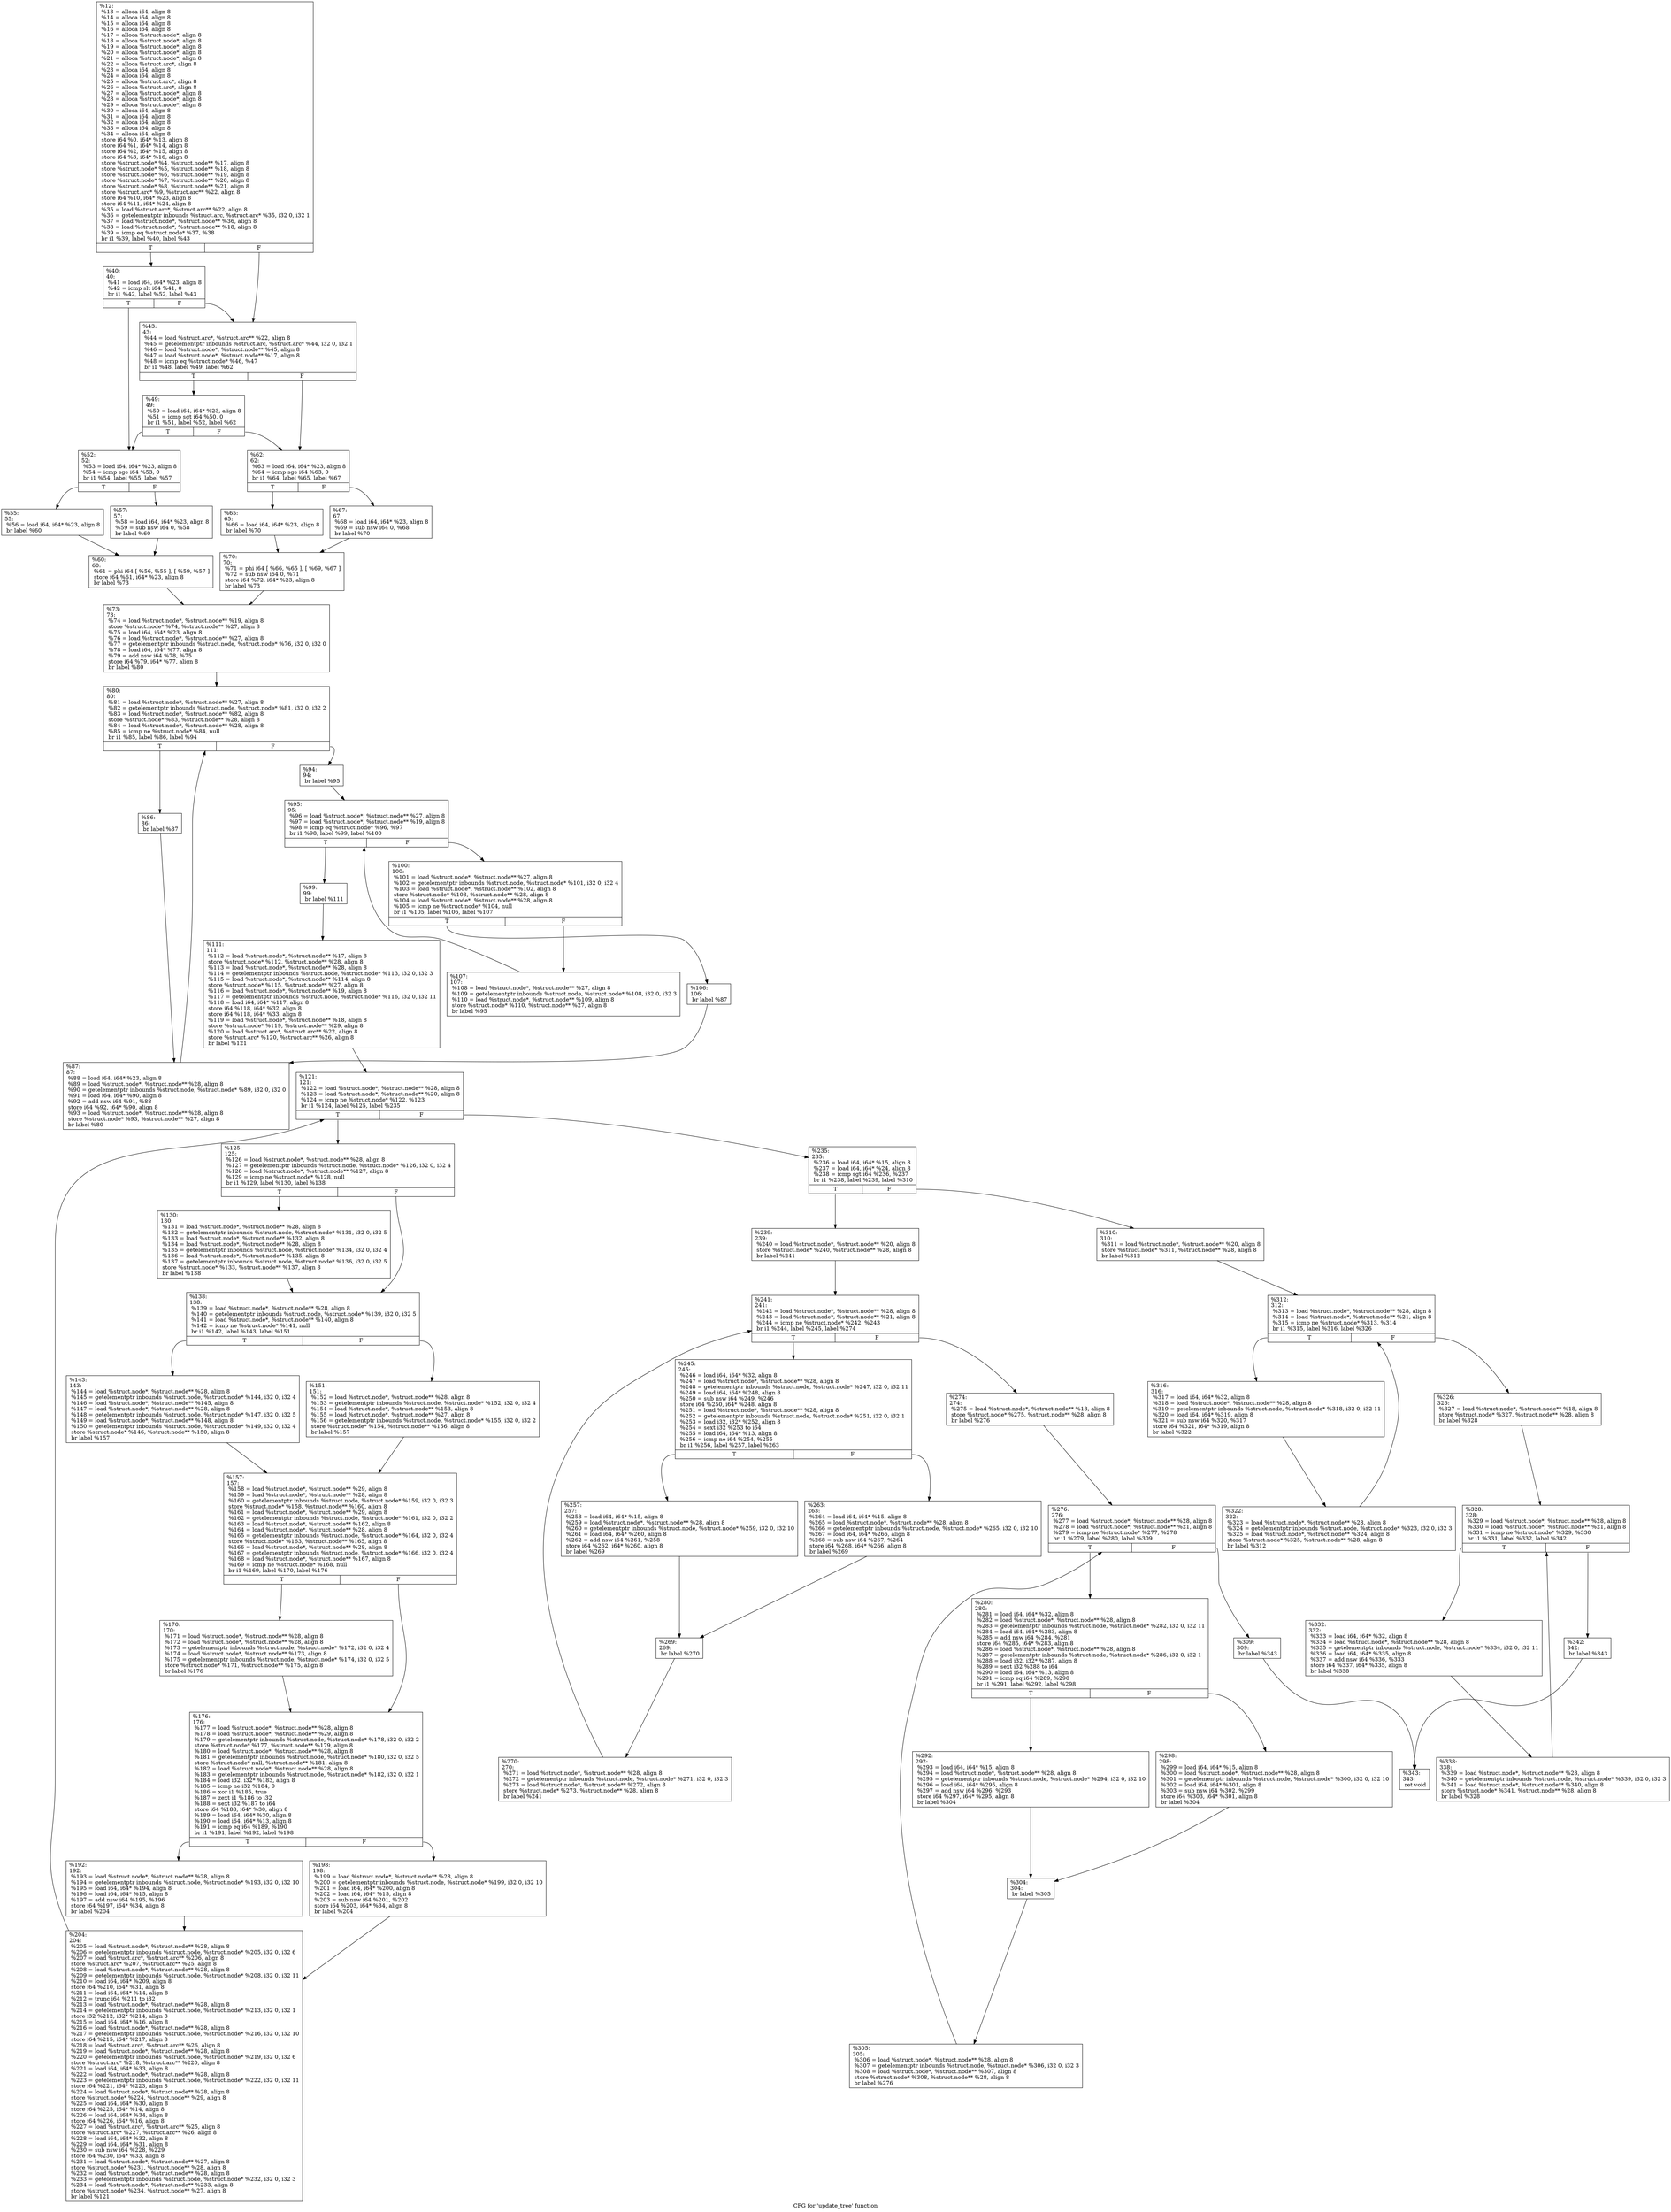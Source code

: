 digraph "CFG for 'update_tree' function" {
	label="CFG for 'update_tree' function";

	Node0x27abaa0 [shape=record,label="{%12:\l  %13 = alloca i64, align 8\l  %14 = alloca i64, align 8\l  %15 = alloca i64, align 8\l  %16 = alloca i64, align 8\l  %17 = alloca %struct.node*, align 8\l  %18 = alloca %struct.node*, align 8\l  %19 = alloca %struct.node*, align 8\l  %20 = alloca %struct.node*, align 8\l  %21 = alloca %struct.node*, align 8\l  %22 = alloca %struct.arc*, align 8\l  %23 = alloca i64, align 8\l  %24 = alloca i64, align 8\l  %25 = alloca %struct.arc*, align 8\l  %26 = alloca %struct.arc*, align 8\l  %27 = alloca %struct.node*, align 8\l  %28 = alloca %struct.node*, align 8\l  %29 = alloca %struct.node*, align 8\l  %30 = alloca i64, align 8\l  %31 = alloca i64, align 8\l  %32 = alloca i64, align 8\l  %33 = alloca i64, align 8\l  %34 = alloca i64, align 8\l  store i64 %0, i64* %13, align 8\l  store i64 %1, i64* %14, align 8\l  store i64 %2, i64* %15, align 8\l  store i64 %3, i64* %16, align 8\l  store %struct.node* %4, %struct.node** %17, align 8\l  store %struct.node* %5, %struct.node** %18, align 8\l  store %struct.node* %6, %struct.node** %19, align 8\l  store %struct.node* %7, %struct.node** %20, align 8\l  store %struct.node* %8, %struct.node** %21, align 8\l  store %struct.arc* %9, %struct.arc** %22, align 8\l  store i64 %10, i64* %23, align 8\l  store i64 %11, i64* %24, align 8\l  %35 = load %struct.arc*, %struct.arc** %22, align 8\l  %36 = getelementptr inbounds %struct.arc, %struct.arc* %35, i32 0, i32 1\l  %37 = load %struct.node*, %struct.node** %36, align 8\l  %38 = load %struct.node*, %struct.node** %18, align 8\l  %39 = icmp eq %struct.node* %37, %38\l  br i1 %39, label %40, label %43\l|{<s0>T|<s1>F}}"];
	Node0x27abaa0:s0 -> Node0x27ad770;
	Node0x27abaa0:s1 -> Node0x27ad7c0;
	Node0x27ad770 [shape=record,label="{%40:\l40:                                               \l  %41 = load i64, i64* %23, align 8\l  %42 = icmp slt i64 %41, 0\l  br i1 %42, label %52, label %43\l|{<s0>T|<s1>F}}"];
	Node0x27ad770:s0 -> Node0x27ad860;
	Node0x27ad770:s1 -> Node0x27ad7c0;
	Node0x27ad7c0 [shape=record,label="{%43:\l43:                                               \l  %44 = load %struct.arc*, %struct.arc** %22, align 8\l  %45 = getelementptr inbounds %struct.arc, %struct.arc* %44, i32 0, i32 1\l  %46 = load %struct.node*, %struct.node** %45, align 8\l  %47 = load %struct.node*, %struct.node** %17, align 8\l  %48 = icmp eq %struct.node* %46, %47\l  br i1 %48, label %49, label %62\l|{<s0>T|<s1>F}}"];
	Node0x27ad7c0:s0 -> Node0x27ad810;
	Node0x27ad7c0:s1 -> Node0x27ad9a0;
	Node0x27ad810 [shape=record,label="{%49:\l49:                                               \l  %50 = load i64, i64* %23, align 8\l  %51 = icmp sgt i64 %50, 0\l  br i1 %51, label %52, label %62\l|{<s0>T|<s1>F}}"];
	Node0x27ad810:s0 -> Node0x27ad860;
	Node0x27ad810:s1 -> Node0x27ad9a0;
	Node0x27ad860 [shape=record,label="{%52:\l52:                                               \l  %53 = load i64, i64* %23, align 8\l  %54 = icmp sge i64 %53, 0\l  br i1 %54, label %55, label %57\l|{<s0>T|<s1>F}}"];
	Node0x27ad860:s0 -> Node0x27ad8b0;
	Node0x27ad860:s1 -> Node0x27ad900;
	Node0x27ad8b0 [shape=record,label="{%55:\l55:                                               \l  %56 = load i64, i64* %23, align 8\l  br label %60\l}"];
	Node0x27ad8b0 -> Node0x27ad950;
	Node0x27ad900 [shape=record,label="{%57:\l57:                                               \l  %58 = load i64, i64* %23, align 8\l  %59 = sub nsw i64 0, %58\l  br label %60\l}"];
	Node0x27ad900 -> Node0x27ad950;
	Node0x27ad950 [shape=record,label="{%60:\l60:                                               \l  %61 = phi i64 [ %56, %55 ], [ %59, %57 ]\l  store i64 %61, i64* %23, align 8\l  br label %73\l}"];
	Node0x27ad950 -> Node0x27adae0;
	Node0x27ad9a0 [shape=record,label="{%62:\l62:                                               \l  %63 = load i64, i64* %23, align 8\l  %64 = icmp sge i64 %63, 0\l  br i1 %64, label %65, label %67\l|{<s0>T|<s1>F}}"];
	Node0x27ad9a0:s0 -> Node0x27ad9f0;
	Node0x27ad9a0:s1 -> Node0x27ada40;
	Node0x27ad9f0 [shape=record,label="{%65:\l65:                                               \l  %66 = load i64, i64* %23, align 8\l  br label %70\l}"];
	Node0x27ad9f0 -> Node0x27ada90;
	Node0x27ada40 [shape=record,label="{%67:\l67:                                               \l  %68 = load i64, i64* %23, align 8\l  %69 = sub nsw i64 0, %68\l  br label %70\l}"];
	Node0x27ada40 -> Node0x27ada90;
	Node0x27ada90 [shape=record,label="{%70:\l70:                                               \l  %71 = phi i64 [ %66, %65 ], [ %69, %67 ]\l  %72 = sub nsw i64 0, %71\l  store i64 %72, i64* %23, align 8\l  br label %73\l}"];
	Node0x27ada90 -> Node0x27adae0;
	Node0x27adae0 [shape=record,label="{%73:\l73:                                               \l  %74 = load %struct.node*, %struct.node** %19, align 8\l  store %struct.node* %74, %struct.node** %27, align 8\l  %75 = load i64, i64* %23, align 8\l  %76 = load %struct.node*, %struct.node** %27, align 8\l  %77 = getelementptr inbounds %struct.node, %struct.node* %76, i32 0, i32 0\l  %78 = load i64, i64* %77, align 8\l  %79 = add nsw i64 %78, %75\l  store i64 %79, i64* %77, align 8\l  br label %80\l}"];
	Node0x27adae0 -> Node0x27adb30;
	Node0x27adb30 [shape=record,label="{%80:\l80:                                               \l  %81 = load %struct.node*, %struct.node** %27, align 8\l  %82 = getelementptr inbounds %struct.node, %struct.node* %81, i32 0, i32 2\l  %83 = load %struct.node*, %struct.node** %82, align 8\l  store %struct.node* %83, %struct.node** %28, align 8\l  %84 = load %struct.node*, %struct.node** %28, align 8\l  %85 = icmp ne %struct.node* %84, null\l  br i1 %85, label %86, label %94\l|{<s0>T|<s1>F}}"];
	Node0x27adb30:s0 -> Node0x27adb80;
	Node0x27adb30:s1 -> Node0x27adc20;
	Node0x27adb80 [shape=record,label="{%86:\l86:                                               \l  br label %87\l}"];
	Node0x27adb80 -> Node0x27adbd0;
	Node0x27adbd0 [shape=record,label="{%87:\l87:                                               \l  %88 = load i64, i64* %23, align 8\l  %89 = load %struct.node*, %struct.node** %28, align 8\l  %90 = getelementptr inbounds %struct.node, %struct.node* %89, i32 0, i32 0\l  %91 = load i64, i64* %90, align 8\l  %92 = add nsw i64 %91, %88\l  store i64 %92, i64* %90, align 8\l  %93 = load %struct.node*, %struct.node** %28, align 8\l  store %struct.node* %93, %struct.node** %27, align 8\l  br label %80\l}"];
	Node0x27adbd0 -> Node0x27adb30;
	Node0x27adc20 [shape=record,label="{%94:\l94:                                               \l  br label %95\l}"];
	Node0x27adc20 -> Node0x27adc70;
	Node0x27adc70 [shape=record,label="{%95:\l95:                                               \l  %96 = load %struct.node*, %struct.node** %27, align 8\l  %97 = load %struct.node*, %struct.node** %19, align 8\l  %98 = icmp eq %struct.node* %96, %97\l  br i1 %98, label %99, label %100\l|{<s0>T|<s1>F}}"];
	Node0x27adc70:s0 -> Node0x27adcc0;
	Node0x27adc70:s1 -> Node0x27add10;
	Node0x27adcc0 [shape=record,label="{%99:\l99:                                               \l  br label %111\l}"];
	Node0x27adcc0 -> Node0x27ade00;
	Node0x27add10 [shape=record,label="{%100:\l100:                                              \l  %101 = load %struct.node*, %struct.node** %27, align 8\l  %102 = getelementptr inbounds %struct.node, %struct.node* %101, i32 0, i32 4\l  %103 = load %struct.node*, %struct.node** %102, align 8\l  store %struct.node* %103, %struct.node** %28, align 8\l  %104 = load %struct.node*, %struct.node** %28, align 8\l  %105 = icmp ne %struct.node* %104, null\l  br i1 %105, label %106, label %107\l|{<s0>T|<s1>F}}"];
	Node0x27add10:s0 -> Node0x27add60;
	Node0x27add10:s1 -> Node0x27addb0;
	Node0x27add60 [shape=record,label="{%106:\l106:                                              \l  br label %87\l}"];
	Node0x27add60 -> Node0x27adbd0;
	Node0x27addb0 [shape=record,label="{%107:\l107:                                              \l  %108 = load %struct.node*, %struct.node** %27, align 8\l  %109 = getelementptr inbounds %struct.node, %struct.node* %108, i32 0, i32 3\l  %110 = load %struct.node*, %struct.node** %109, align 8\l  store %struct.node* %110, %struct.node** %27, align 8\l  br label %95\l}"];
	Node0x27addb0 -> Node0x27adc70;
	Node0x27ade00 [shape=record,label="{%111:\l111:                                              \l  %112 = load %struct.node*, %struct.node** %17, align 8\l  store %struct.node* %112, %struct.node** %28, align 8\l  %113 = load %struct.node*, %struct.node** %28, align 8\l  %114 = getelementptr inbounds %struct.node, %struct.node* %113, i32 0, i32 3\l  %115 = load %struct.node*, %struct.node** %114, align 8\l  store %struct.node* %115, %struct.node** %27, align 8\l  %116 = load %struct.node*, %struct.node** %19, align 8\l  %117 = getelementptr inbounds %struct.node, %struct.node* %116, i32 0, i32 11\l  %118 = load i64, i64* %117, align 8\l  store i64 %118, i64* %32, align 8\l  store i64 %118, i64* %33, align 8\l  %119 = load %struct.node*, %struct.node** %18, align 8\l  store %struct.node* %119, %struct.node** %29, align 8\l  %120 = load %struct.arc*, %struct.arc** %22, align 8\l  store %struct.arc* %120, %struct.arc** %26, align 8\l  br label %121\l}"];
	Node0x27ade00 -> Node0x27ade50;
	Node0x27ade50 [shape=record,label="{%121:\l121:                                              \l  %122 = load %struct.node*, %struct.node** %28, align 8\l  %123 = load %struct.node*, %struct.node** %20, align 8\l  %124 = icmp ne %struct.node* %122, %123\l  br i1 %124, label %125, label %235\l|{<s0>T|<s1>F}}"];
	Node0x27ade50:s0 -> Node0x27adea0;
	Node0x27ade50:s1 -> Node0x27ae210;
	Node0x27adea0 [shape=record,label="{%125:\l125:                                              \l  %126 = load %struct.node*, %struct.node** %28, align 8\l  %127 = getelementptr inbounds %struct.node, %struct.node* %126, i32 0, i32 4\l  %128 = load %struct.node*, %struct.node** %127, align 8\l  %129 = icmp ne %struct.node* %128, null\l  br i1 %129, label %130, label %138\l|{<s0>T|<s1>F}}"];
	Node0x27adea0:s0 -> Node0x27adef0;
	Node0x27adea0:s1 -> Node0x27adf40;
	Node0x27adef0 [shape=record,label="{%130:\l130:                                              \l  %131 = load %struct.node*, %struct.node** %28, align 8\l  %132 = getelementptr inbounds %struct.node, %struct.node* %131, i32 0, i32 5\l  %133 = load %struct.node*, %struct.node** %132, align 8\l  %134 = load %struct.node*, %struct.node** %28, align 8\l  %135 = getelementptr inbounds %struct.node, %struct.node* %134, i32 0, i32 4\l  %136 = load %struct.node*, %struct.node** %135, align 8\l  %137 = getelementptr inbounds %struct.node, %struct.node* %136, i32 0, i32 5\l  store %struct.node* %133, %struct.node** %137, align 8\l  br label %138\l}"];
	Node0x27adef0 -> Node0x27adf40;
	Node0x27adf40 [shape=record,label="{%138:\l138:                                              \l  %139 = load %struct.node*, %struct.node** %28, align 8\l  %140 = getelementptr inbounds %struct.node, %struct.node* %139, i32 0, i32 5\l  %141 = load %struct.node*, %struct.node** %140, align 8\l  %142 = icmp ne %struct.node* %141, null\l  br i1 %142, label %143, label %151\l|{<s0>T|<s1>F}}"];
	Node0x27adf40:s0 -> Node0x27adf90;
	Node0x27adf40:s1 -> Node0x27adfe0;
	Node0x27adf90 [shape=record,label="{%143:\l143:                                              \l  %144 = load %struct.node*, %struct.node** %28, align 8\l  %145 = getelementptr inbounds %struct.node, %struct.node* %144, i32 0, i32 4\l  %146 = load %struct.node*, %struct.node** %145, align 8\l  %147 = load %struct.node*, %struct.node** %28, align 8\l  %148 = getelementptr inbounds %struct.node, %struct.node* %147, i32 0, i32 5\l  %149 = load %struct.node*, %struct.node** %148, align 8\l  %150 = getelementptr inbounds %struct.node, %struct.node* %149, i32 0, i32 4\l  store %struct.node* %146, %struct.node** %150, align 8\l  br label %157\l}"];
	Node0x27adf90 -> Node0x27ae030;
	Node0x27adfe0 [shape=record,label="{%151:\l151:                                              \l  %152 = load %struct.node*, %struct.node** %28, align 8\l  %153 = getelementptr inbounds %struct.node, %struct.node* %152, i32 0, i32 4\l  %154 = load %struct.node*, %struct.node** %153, align 8\l  %155 = load %struct.node*, %struct.node** %27, align 8\l  %156 = getelementptr inbounds %struct.node, %struct.node* %155, i32 0, i32 2\l  store %struct.node* %154, %struct.node** %156, align 8\l  br label %157\l}"];
	Node0x27adfe0 -> Node0x27ae030;
	Node0x27ae030 [shape=record,label="{%157:\l157:                                              \l  %158 = load %struct.node*, %struct.node** %29, align 8\l  %159 = load %struct.node*, %struct.node** %28, align 8\l  %160 = getelementptr inbounds %struct.node, %struct.node* %159, i32 0, i32 3\l  store %struct.node* %158, %struct.node** %160, align 8\l  %161 = load %struct.node*, %struct.node** %29, align 8\l  %162 = getelementptr inbounds %struct.node, %struct.node* %161, i32 0, i32 2\l  %163 = load %struct.node*, %struct.node** %162, align 8\l  %164 = load %struct.node*, %struct.node** %28, align 8\l  %165 = getelementptr inbounds %struct.node, %struct.node* %164, i32 0, i32 4\l  store %struct.node* %163, %struct.node** %165, align 8\l  %166 = load %struct.node*, %struct.node** %28, align 8\l  %167 = getelementptr inbounds %struct.node, %struct.node* %166, i32 0, i32 4\l  %168 = load %struct.node*, %struct.node** %167, align 8\l  %169 = icmp ne %struct.node* %168, null\l  br i1 %169, label %170, label %176\l|{<s0>T|<s1>F}}"];
	Node0x27ae030:s0 -> Node0x27ae080;
	Node0x27ae030:s1 -> Node0x27ae0d0;
	Node0x27ae080 [shape=record,label="{%170:\l170:                                              \l  %171 = load %struct.node*, %struct.node** %28, align 8\l  %172 = load %struct.node*, %struct.node** %28, align 8\l  %173 = getelementptr inbounds %struct.node, %struct.node* %172, i32 0, i32 4\l  %174 = load %struct.node*, %struct.node** %173, align 8\l  %175 = getelementptr inbounds %struct.node, %struct.node* %174, i32 0, i32 5\l  store %struct.node* %171, %struct.node** %175, align 8\l  br label %176\l}"];
	Node0x27ae080 -> Node0x27ae0d0;
	Node0x27ae0d0 [shape=record,label="{%176:\l176:                                              \l  %177 = load %struct.node*, %struct.node** %28, align 8\l  %178 = load %struct.node*, %struct.node** %29, align 8\l  %179 = getelementptr inbounds %struct.node, %struct.node* %178, i32 0, i32 2\l  store %struct.node* %177, %struct.node** %179, align 8\l  %180 = load %struct.node*, %struct.node** %28, align 8\l  %181 = getelementptr inbounds %struct.node, %struct.node* %180, i32 0, i32 5\l  store %struct.node* null, %struct.node** %181, align 8\l  %182 = load %struct.node*, %struct.node** %28, align 8\l  %183 = getelementptr inbounds %struct.node, %struct.node* %182, i32 0, i32 1\l  %184 = load i32, i32* %183, align 8\l  %185 = icmp ne i32 %184, 0\l  %186 = xor i1 %185, true\l  %187 = zext i1 %186 to i32\l  %188 = sext i32 %187 to i64\l  store i64 %188, i64* %30, align 8\l  %189 = load i64, i64* %30, align 8\l  %190 = load i64, i64* %13, align 8\l  %191 = icmp eq i64 %189, %190\l  br i1 %191, label %192, label %198\l|{<s0>T|<s1>F}}"];
	Node0x27ae0d0:s0 -> Node0x27ae120;
	Node0x27ae0d0:s1 -> Node0x27ae170;
	Node0x27ae120 [shape=record,label="{%192:\l192:                                              \l  %193 = load %struct.node*, %struct.node** %28, align 8\l  %194 = getelementptr inbounds %struct.node, %struct.node* %193, i32 0, i32 10\l  %195 = load i64, i64* %194, align 8\l  %196 = load i64, i64* %15, align 8\l  %197 = add nsw i64 %195, %196\l  store i64 %197, i64* %34, align 8\l  br label %204\l}"];
	Node0x27ae120 -> Node0x27ae1c0;
	Node0x27ae170 [shape=record,label="{%198:\l198:                                              \l  %199 = load %struct.node*, %struct.node** %28, align 8\l  %200 = getelementptr inbounds %struct.node, %struct.node* %199, i32 0, i32 10\l  %201 = load i64, i64* %200, align 8\l  %202 = load i64, i64* %15, align 8\l  %203 = sub nsw i64 %201, %202\l  store i64 %203, i64* %34, align 8\l  br label %204\l}"];
	Node0x27ae170 -> Node0x27ae1c0;
	Node0x27ae1c0 [shape=record,label="{%204:\l204:                                              \l  %205 = load %struct.node*, %struct.node** %28, align 8\l  %206 = getelementptr inbounds %struct.node, %struct.node* %205, i32 0, i32 6\l  %207 = load %struct.arc*, %struct.arc** %206, align 8\l  store %struct.arc* %207, %struct.arc** %25, align 8\l  %208 = load %struct.node*, %struct.node** %28, align 8\l  %209 = getelementptr inbounds %struct.node, %struct.node* %208, i32 0, i32 11\l  %210 = load i64, i64* %209, align 8\l  store i64 %210, i64* %31, align 8\l  %211 = load i64, i64* %14, align 8\l  %212 = trunc i64 %211 to i32\l  %213 = load %struct.node*, %struct.node** %28, align 8\l  %214 = getelementptr inbounds %struct.node, %struct.node* %213, i32 0, i32 1\l  store i32 %212, i32* %214, align 8\l  %215 = load i64, i64* %16, align 8\l  %216 = load %struct.node*, %struct.node** %28, align 8\l  %217 = getelementptr inbounds %struct.node, %struct.node* %216, i32 0, i32 10\l  store i64 %215, i64* %217, align 8\l  %218 = load %struct.arc*, %struct.arc** %26, align 8\l  %219 = load %struct.node*, %struct.node** %28, align 8\l  %220 = getelementptr inbounds %struct.node, %struct.node* %219, i32 0, i32 6\l  store %struct.arc* %218, %struct.arc** %220, align 8\l  %221 = load i64, i64* %33, align 8\l  %222 = load %struct.node*, %struct.node** %28, align 8\l  %223 = getelementptr inbounds %struct.node, %struct.node* %222, i32 0, i32 11\l  store i64 %221, i64* %223, align 8\l  %224 = load %struct.node*, %struct.node** %28, align 8\l  store %struct.node* %224, %struct.node** %29, align 8\l  %225 = load i64, i64* %30, align 8\l  store i64 %225, i64* %14, align 8\l  %226 = load i64, i64* %34, align 8\l  store i64 %226, i64* %16, align 8\l  %227 = load %struct.arc*, %struct.arc** %25, align 8\l  store %struct.arc* %227, %struct.arc** %26, align 8\l  %228 = load i64, i64* %32, align 8\l  %229 = load i64, i64* %31, align 8\l  %230 = sub nsw i64 %228, %229\l  store i64 %230, i64* %33, align 8\l  %231 = load %struct.node*, %struct.node** %27, align 8\l  store %struct.node* %231, %struct.node** %28, align 8\l  %232 = load %struct.node*, %struct.node** %28, align 8\l  %233 = getelementptr inbounds %struct.node, %struct.node* %232, i32 0, i32 3\l  %234 = load %struct.node*, %struct.node** %233, align 8\l  store %struct.node* %234, %struct.node** %27, align 8\l  br label %121\l}"];
	Node0x27ae1c0 -> Node0x27ade50;
	Node0x27ae210 [shape=record,label="{%235:\l235:                                              \l  %236 = load i64, i64* %15, align 8\l  %237 = load i64, i64* %24, align 8\l  %238 = icmp sgt i64 %236, %237\l  br i1 %238, label %239, label %310\l|{<s0>T|<s1>F}}"];
	Node0x27ae210:s0 -> Node0x27ae260;
	Node0x27ae210:s1 -> Node0x27ae710;
	Node0x27ae260 [shape=record,label="{%239:\l239:                                              \l  %240 = load %struct.node*, %struct.node** %20, align 8\l  store %struct.node* %240, %struct.node** %28, align 8\l  br label %241\l}"];
	Node0x27ae260 -> Node0x27ae2b0;
	Node0x27ae2b0 [shape=record,label="{%241:\l241:                                              \l  %242 = load %struct.node*, %struct.node** %28, align 8\l  %243 = load %struct.node*, %struct.node** %21, align 8\l  %244 = icmp ne %struct.node* %242, %243\l  br i1 %244, label %245, label %274\l|{<s0>T|<s1>F}}"];
	Node0x27ae2b0:s0 -> Node0x27ae300;
	Node0x27ae2b0:s1 -> Node0x27ae490;
	Node0x27ae300 [shape=record,label="{%245:\l245:                                              \l  %246 = load i64, i64* %32, align 8\l  %247 = load %struct.node*, %struct.node** %28, align 8\l  %248 = getelementptr inbounds %struct.node, %struct.node* %247, i32 0, i32 11\l  %249 = load i64, i64* %248, align 8\l  %250 = sub nsw i64 %249, %246\l  store i64 %250, i64* %248, align 8\l  %251 = load %struct.node*, %struct.node** %28, align 8\l  %252 = getelementptr inbounds %struct.node, %struct.node* %251, i32 0, i32 1\l  %253 = load i32, i32* %252, align 8\l  %254 = sext i32 %253 to i64\l  %255 = load i64, i64* %13, align 8\l  %256 = icmp ne i64 %254, %255\l  br i1 %256, label %257, label %263\l|{<s0>T|<s1>F}}"];
	Node0x27ae300:s0 -> Node0x27ae350;
	Node0x27ae300:s1 -> Node0x27ae3a0;
	Node0x27ae350 [shape=record,label="{%257:\l257:                                              \l  %258 = load i64, i64* %15, align 8\l  %259 = load %struct.node*, %struct.node** %28, align 8\l  %260 = getelementptr inbounds %struct.node, %struct.node* %259, i32 0, i32 10\l  %261 = load i64, i64* %260, align 8\l  %262 = add nsw i64 %261, %258\l  store i64 %262, i64* %260, align 8\l  br label %269\l}"];
	Node0x27ae350 -> Node0x27ae3f0;
	Node0x27ae3a0 [shape=record,label="{%263:\l263:                                              \l  %264 = load i64, i64* %15, align 8\l  %265 = load %struct.node*, %struct.node** %28, align 8\l  %266 = getelementptr inbounds %struct.node, %struct.node* %265, i32 0, i32 10\l  %267 = load i64, i64* %266, align 8\l  %268 = sub nsw i64 %267, %264\l  store i64 %268, i64* %266, align 8\l  br label %269\l}"];
	Node0x27ae3a0 -> Node0x27ae3f0;
	Node0x27ae3f0 [shape=record,label="{%269:\l269:                                              \l  br label %270\l}"];
	Node0x27ae3f0 -> Node0x27ae440;
	Node0x27ae440 [shape=record,label="{%270:\l270:                                              \l  %271 = load %struct.node*, %struct.node** %28, align 8\l  %272 = getelementptr inbounds %struct.node, %struct.node* %271, i32 0, i32 3\l  %273 = load %struct.node*, %struct.node** %272, align 8\l  store %struct.node* %273, %struct.node** %28, align 8\l  br label %241\l}"];
	Node0x27ae440 -> Node0x27ae2b0;
	Node0x27ae490 [shape=record,label="{%274:\l274:                                              \l  %275 = load %struct.node*, %struct.node** %18, align 8\l  store %struct.node* %275, %struct.node** %28, align 8\l  br label %276\l}"];
	Node0x27ae490 -> Node0x27ae4e0;
	Node0x27ae4e0 [shape=record,label="{%276:\l276:                                              \l  %277 = load %struct.node*, %struct.node** %28, align 8\l  %278 = load %struct.node*, %struct.node** %21, align 8\l  %279 = icmp ne %struct.node* %277, %278\l  br i1 %279, label %280, label %309\l|{<s0>T|<s1>F}}"];
	Node0x27ae4e0:s0 -> Node0x27ae530;
	Node0x27ae4e0:s1 -> Node0x27ae6c0;
	Node0x27ae530 [shape=record,label="{%280:\l280:                                              \l  %281 = load i64, i64* %32, align 8\l  %282 = load %struct.node*, %struct.node** %28, align 8\l  %283 = getelementptr inbounds %struct.node, %struct.node* %282, i32 0, i32 11\l  %284 = load i64, i64* %283, align 8\l  %285 = add nsw i64 %284, %281\l  store i64 %285, i64* %283, align 8\l  %286 = load %struct.node*, %struct.node** %28, align 8\l  %287 = getelementptr inbounds %struct.node, %struct.node* %286, i32 0, i32 1\l  %288 = load i32, i32* %287, align 8\l  %289 = sext i32 %288 to i64\l  %290 = load i64, i64* %13, align 8\l  %291 = icmp eq i64 %289, %290\l  br i1 %291, label %292, label %298\l|{<s0>T|<s1>F}}"];
	Node0x27ae530:s0 -> Node0x27ae580;
	Node0x27ae530:s1 -> Node0x27ae5d0;
	Node0x27ae580 [shape=record,label="{%292:\l292:                                              \l  %293 = load i64, i64* %15, align 8\l  %294 = load %struct.node*, %struct.node** %28, align 8\l  %295 = getelementptr inbounds %struct.node, %struct.node* %294, i32 0, i32 10\l  %296 = load i64, i64* %295, align 8\l  %297 = add nsw i64 %296, %293\l  store i64 %297, i64* %295, align 8\l  br label %304\l}"];
	Node0x27ae580 -> Node0x27ae620;
	Node0x27ae5d0 [shape=record,label="{%298:\l298:                                              \l  %299 = load i64, i64* %15, align 8\l  %300 = load %struct.node*, %struct.node** %28, align 8\l  %301 = getelementptr inbounds %struct.node, %struct.node* %300, i32 0, i32 10\l  %302 = load i64, i64* %301, align 8\l  %303 = sub nsw i64 %302, %299\l  store i64 %303, i64* %301, align 8\l  br label %304\l}"];
	Node0x27ae5d0 -> Node0x27ae620;
	Node0x27ae620 [shape=record,label="{%304:\l304:                                              \l  br label %305\l}"];
	Node0x27ae620 -> Node0x27ae670;
	Node0x27ae670 [shape=record,label="{%305:\l305:                                              \l  %306 = load %struct.node*, %struct.node** %28, align 8\l  %307 = getelementptr inbounds %struct.node, %struct.node* %306, i32 0, i32 3\l  %308 = load %struct.node*, %struct.node** %307, align 8\l  store %struct.node* %308, %struct.node** %28, align 8\l  br label %276\l}"];
	Node0x27ae670 -> Node0x27ae4e0;
	Node0x27ae6c0 [shape=record,label="{%309:\l309:                                              \l  br label %343\l}"];
	Node0x27ae6c0 -> Node0x27ae9e0;
	Node0x27ae710 [shape=record,label="{%310:\l310:                                              \l  %311 = load %struct.node*, %struct.node** %20, align 8\l  store %struct.node* %311, %struct.node** %28, align 8\l  br label %312\l}"];
	Node0x27ae710 -> Node0x27ae760;
	Node0x27ae760 [shape=record,label="{%312:\l312:                                              \l  %313 = load %struct.node*, %struct.node** %28, align 8\l  %314 = load %struct.node*, %struct.node** %21, align 8\l  %315 = icmp ne %struct.node* %313, %314\l  br i1 %315, label %316, label %326\l|{<s0>T|<s1>F}}"];
	Node0x27ae760:s0 -> Node0x27ae7b0;
	Node0x27ae760:s1 -> Node0x27ae850;
	Node0x27ae7b0 [shape=record,label="{%316:\l316:                                              \l  %317 = load i64, i64* %32, align 8\l  %318 = load %struct.node*, %struct.node** %28, align 8\l  %319 = getelementptr inbounds %struct.node, %struct.node* %318, i32 0, i32 11\l  %320 = load i64, i64* %319, align 8\l  %321 = sub nsw i64 %320, %317\l  store i64 %321, i64* %319, align 8\l  br label %322\l}"];
	Node0x27ae7b0 -> Node0x27ae800;
	Node0x27ae800 [shape=record,label="{%322:\l322:                                              \l  %323 = load %struct.node*, %struct.node** %28, align 8\l  %324 = getelementptr inbounds %struct.node, %struct.node* %323, i32 0, i32 3\l  %325 = load %struct.node*, %struct.node** %324, align 8\l  store %struct.node* %325, %struct.node** %28, align 8\l  br label %312\l}"];
	Node0x27ae800 -> Node0x27ae760;
	Node0x27ae850 [shape=record,label="{%326:\l326:                                              \l  %327 = load %struct.node*, %struct.node** %18, align 8\l  store %struct.node* %327, %struct.node** %28, align 8\l  br label %328\l}"];
	Node0x27ae850 -> Node0x27ae8a0;
	Node0x27ae8a0 [shape=record,label="{%328:\l328:                                              \l  %329 = load %struct.node*, %struct.node** %28, align 8\l  %330 = load %struct.node*, %struct.node** %21, align 8\l  %331 = icmp ne %struct.node* %329, %330\l  br i1 %331, label %332, label %342\l|{<s0>T|<s1>F}}"];
	Node0x27ae8a0:s0 -> Node0x27ae8f0;
	Node0x27ae8a0:s1 -> Node0x27ae990;
	Node0x27ae8f0 [shape=record,label="{%332:\l332:                                              \l  %333 = load i64, i64* %32, align 8\l  %334 = load %struct.node*, %struct.node** %28, align 8\l  %335 = getelementptr inbounds %struct.node, %struct.node* %334, i32 0, i32 11\l  %336 = load i64, i64* %335, align 8\l  %337 = add nsw i64 %336, %333\l  store i64 %337, i64* %335, align 8\l  br label %338\l}"];
	Node0x27ae8f0 -> Node0x27ae940;
	Node0x27ae940 [shape=record,label="{%338:\l338:                                              \l  %339 = load %struct.node*, %struct.node** %28, align 8\l  %340 = getelementptr inbounds %struct.node, %struct.node* %339, i32 0, i32 3\l  %341 = load %struct.node*, %struct.node** %340, align 8\l  store %struct.node* %341, %struct.node** %28, align 8\l  br label %328\l}"];
	Node0x27ae940 -> Node0x27ae8a0;
	Node0x27ae990 [shape=record,label="{%342:\l342:                                              \l  br label %343\l}"];
	Node0x27ae990 -> Node0x27ae9e0;
	Node0x27ae9e0 [shape=record,label="{%343:\l343:                                              \l  ret void\l}"];
}
